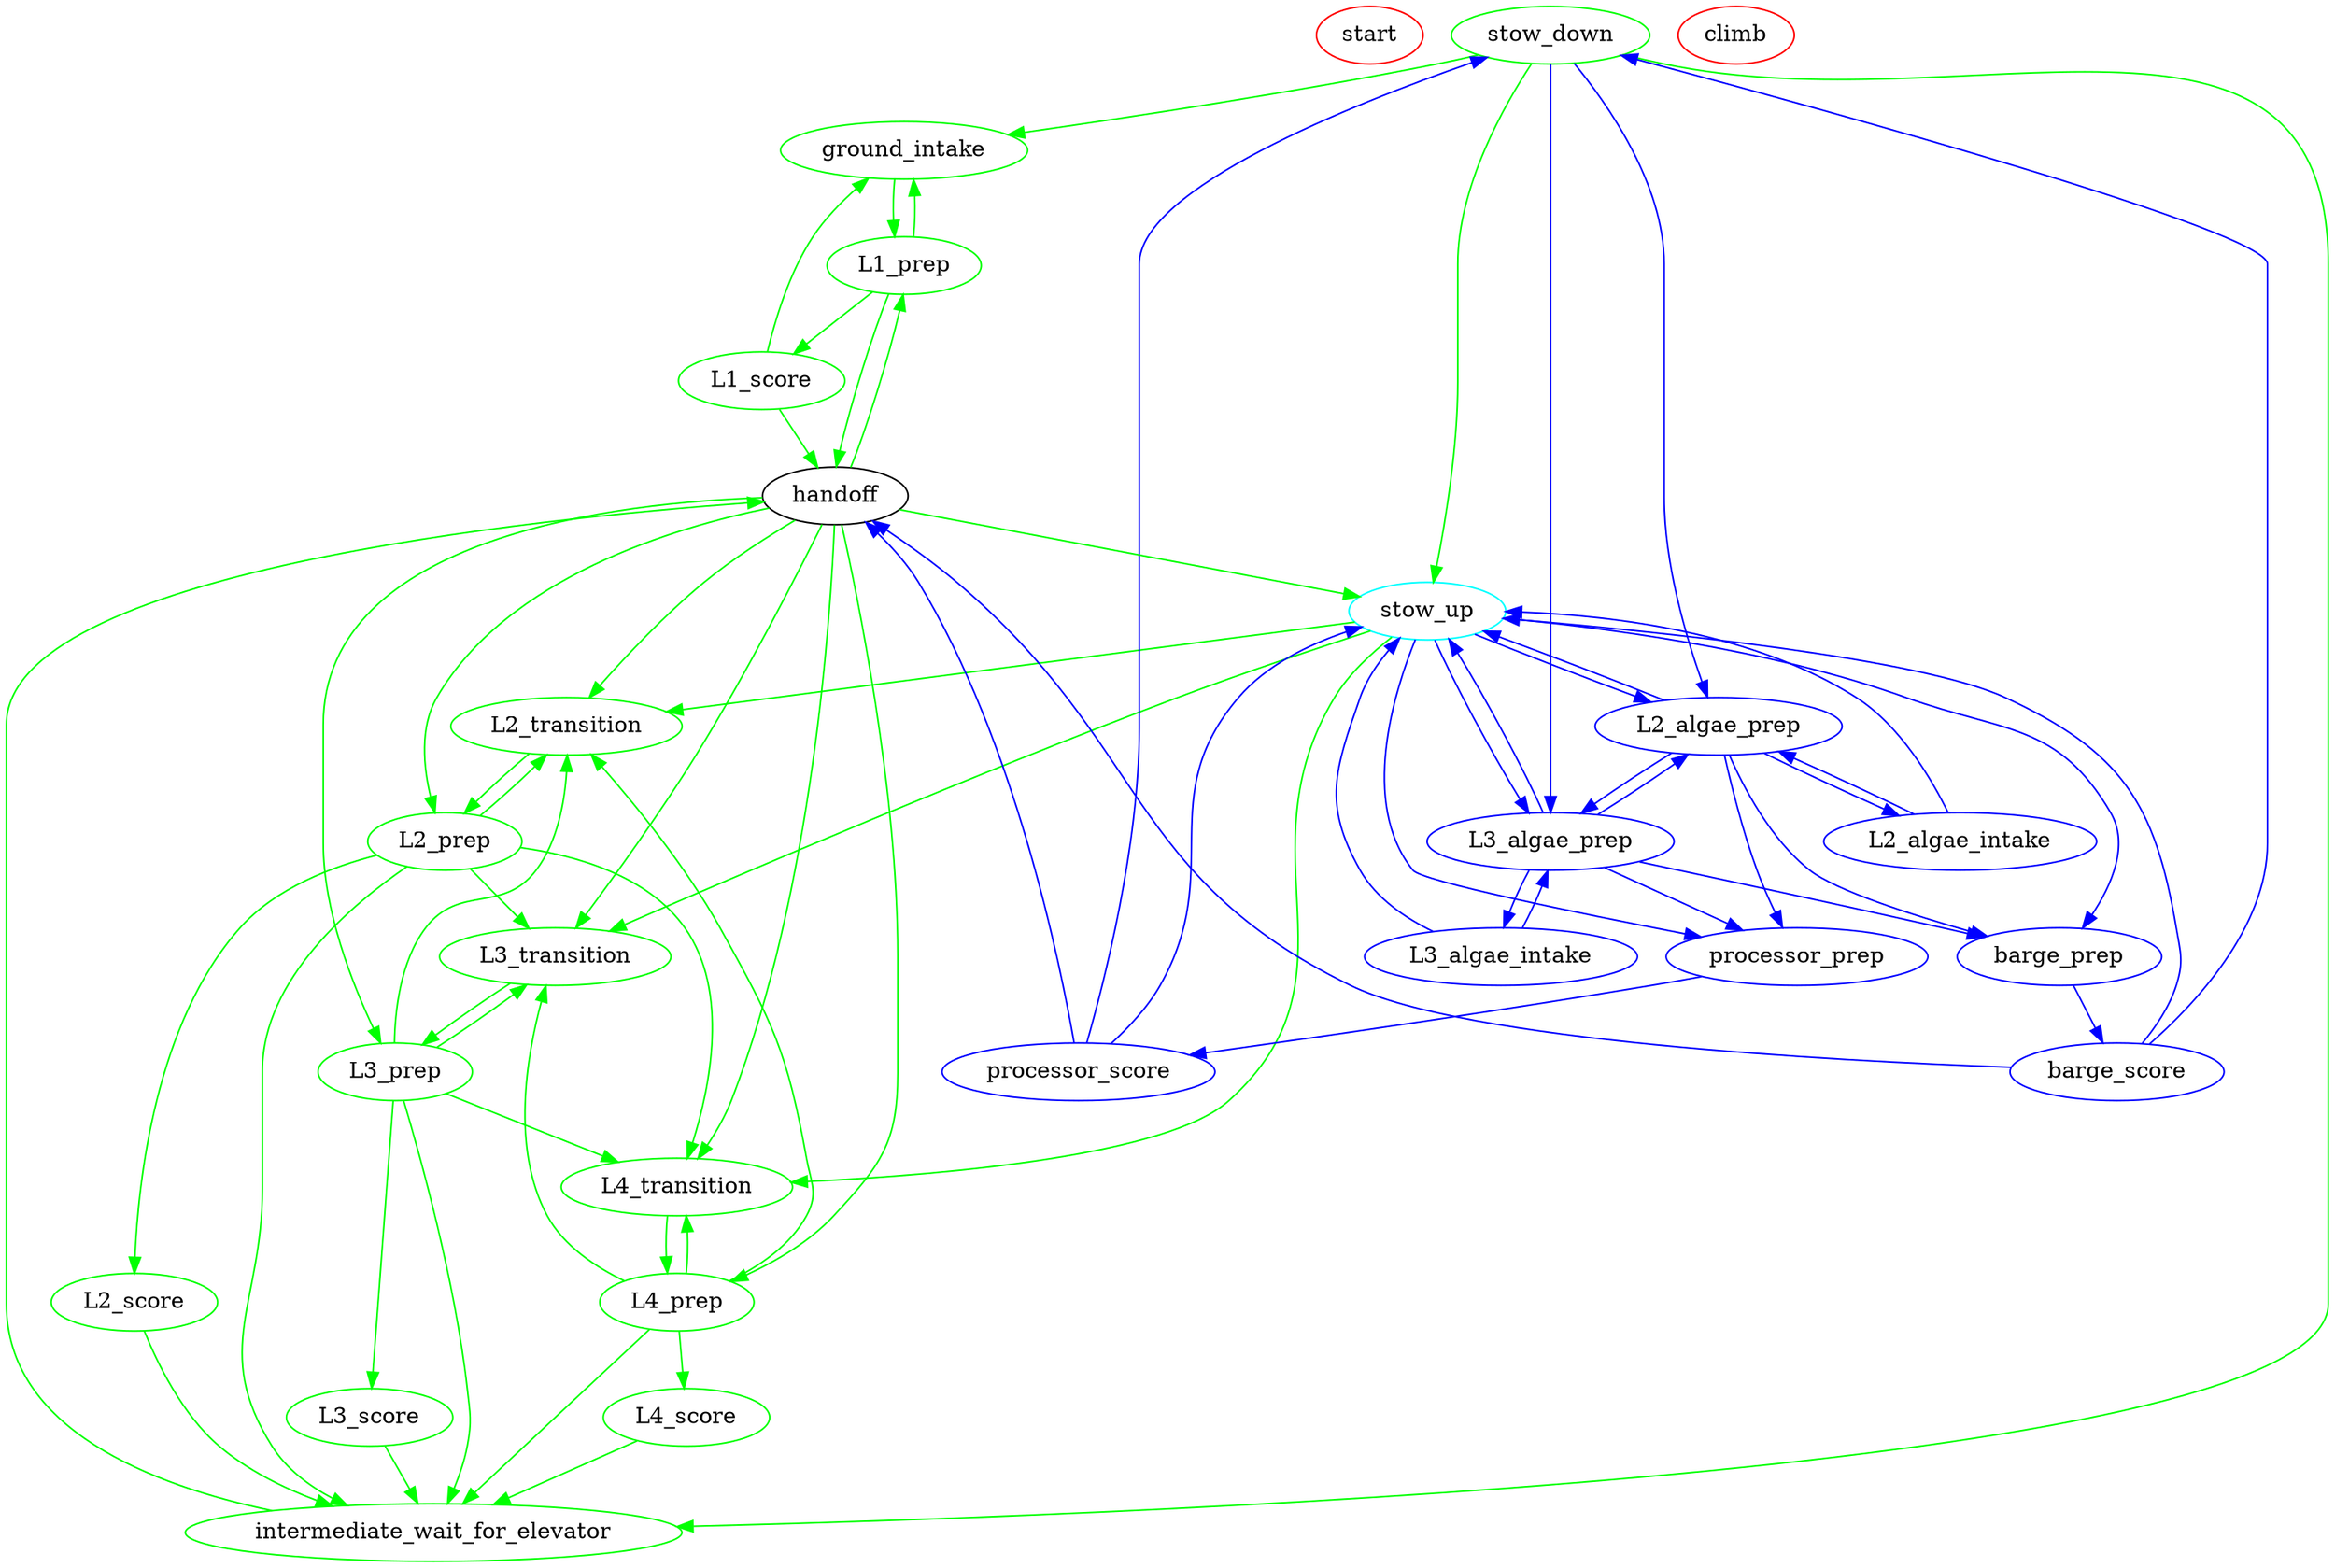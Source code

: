 digraph Superstructure {
  /*
   * Graphviz DOT file for the superstructure state machine.
   * States are represented as nodes, and transitions are represented as edges.
  */

  // Node definitions
  start [color = red]

  stow_down [color = green]

  ground_intake [color = green]

  L1_score [color = green]
  L2_score [color = green]
  L3_score [color = green]
  L4_score [color = green]
  
  stow_up [color = cyan]
  
  L2_algae_prep [color = blue]
  L3_algae_prep [color = blue]
  
  L2_algae_intake [color = blue]
  L3_algae_intake [color = blue]

  barge_prep [color = blue]
  barge_score [color = blue]
  
  processor_prep [color = blue]
  processor_score [color = blue]

  # Prep states
  L1_prep [color = green]
  L2_prep [color = green]
  L3_prep [color = green]
  L4_prep [color = green]

  # Transition States
  L2_transition [color = green]
  L3_transition [color = green]
  L4_transition [color = green]

  climb [color = red]
  
  # Transition states are inherently wait_for_elevator states but for different levels
  intermediate_wait_for_elevator [color = green]
  
  # Basic Handoff Edges
  stow_down -> stow_up [color = green]
  handoff -> stow_up [color = green]
  
  stow_up -> L2_transition [color = green]
  stow_up -> L3_transition [color = green]
  stow_up -> L4_transition [color = green]
   
  # Coral Edges
  handoff -> L1_prep [color = green]
  handoff -> L2_transition [color = green]
  handoff -> L3_transition [color = green]
  handoff -> L4_transition [color = green]
  
  handoff -> L2_prep [color = green]
  handoff -> L3_prep [color = green]
  handoff -> L4_prep [color = green]

  stow_down -> intermediate_wait_for_elevator [color = green]
  intermediate_wait_for_elevator -> handoff [color = green]
  ground_intake -> L1_prep [color = green]
  stow_down -> ground_intake [color = green]

  L1_prep -> ground_intake [color = green]

  L1_prep -> L1_score [color = green]
  L2_prep -> L2_score [color = green]
  L3_prep -> L3_score [color = green]
  L4_prep -> L4_score [color = green]

  L2_prep -> intermediate_wait_for_elevator [color = green]
  L3_prep -> intermediate_wait_for_elevator [color = green]
  L4_prep -> intermediate_wait_for_elevator [color = green]
  
  L1_score -> ground_intake [color = green]
  L1_prep -> handoff [color = green]
  L1_score -> handoff [color = green]
    
  L2_score -> intermediate_wait_for_elevator [color = green]
  L3_score -> intermediate_wait_for_elevator [color = green]
  L4_score -> intermediate_wait_for_elevator [color = green]

  L2_prep -> L3_transition [color = green]
  L2_prep -> L4_transition [color = green]
  L3_prep -> L2_transition [color = green]
  L3_prep -> L4_transition [color = green]
  L4_prep -> L3_transition [color = green]
  L4_prep -> L2_transition [color = green]

  L2_transition -> L2_prep [color = green]
  L3_transition -> L3_prep [color = green]
  L4_transition -> L4_prep [color = green]

  L2_prep -> L2_transition [color = green]
  L3_prep -> L3_transition [color = green]
  L4_prep -> L4_transition [color = green]
  
  # Algae Edges
  stow_up -> L2_algae_prep [color = blue]
  stow_up -> L3_algae_prep [color = blue]
  stow_up -> barge_prep [color = blue]
  stow_up -> processor_prep [color = blue]
  
  stow_down -> L2_algae_prep [color = blue]
  stow_down -> L3_algae_prep [color = blue]
  
  L2_algae_prep -> barge_prep [color = blue]
  L3_algae_prep -> barge_prep [color = blue]
  
  L2_algae_prep -> processor_prep [color = blue]
  L3_algae_prep -> processor_prep [color = blue]
  
  L2_algae_prep -> stow_up [color = blue]
  L3_algae_prep -> stow_up [color = blue]
  
  L2_algae_prep -> L2_algae_intake [color = blue]
  L2_algae_intake -> L2_algae_prep [color = blue]
  L3_algae_intake -> L3_algae_prep [color = blue]
  L3_algae_prep -> L3_algae_intake [color = blue]
  
  L2_algae_intake -> stow_up [color = blue]
  L3_algae_intake -> stow_up [color = blue]
  
  barge_prep -> barge_score [color = blue]
  processor_prep -> processor_score [color = blue]
  
  processor_score -> stow_up [color = blue]
  processor_score -> stow_down [color = blue]
  processor_score -> handoff [color = blue]
  
  barge_score -> stow_up [color = blue]
  barge_score -> stow_down [color = blue]
  barge_score -> handoff [color = blue]
  
  L2_algae_prep -> L3_algae_prep [color = blue]
  L3_algae_prep -> L2_algae_prep [color = blue]
}